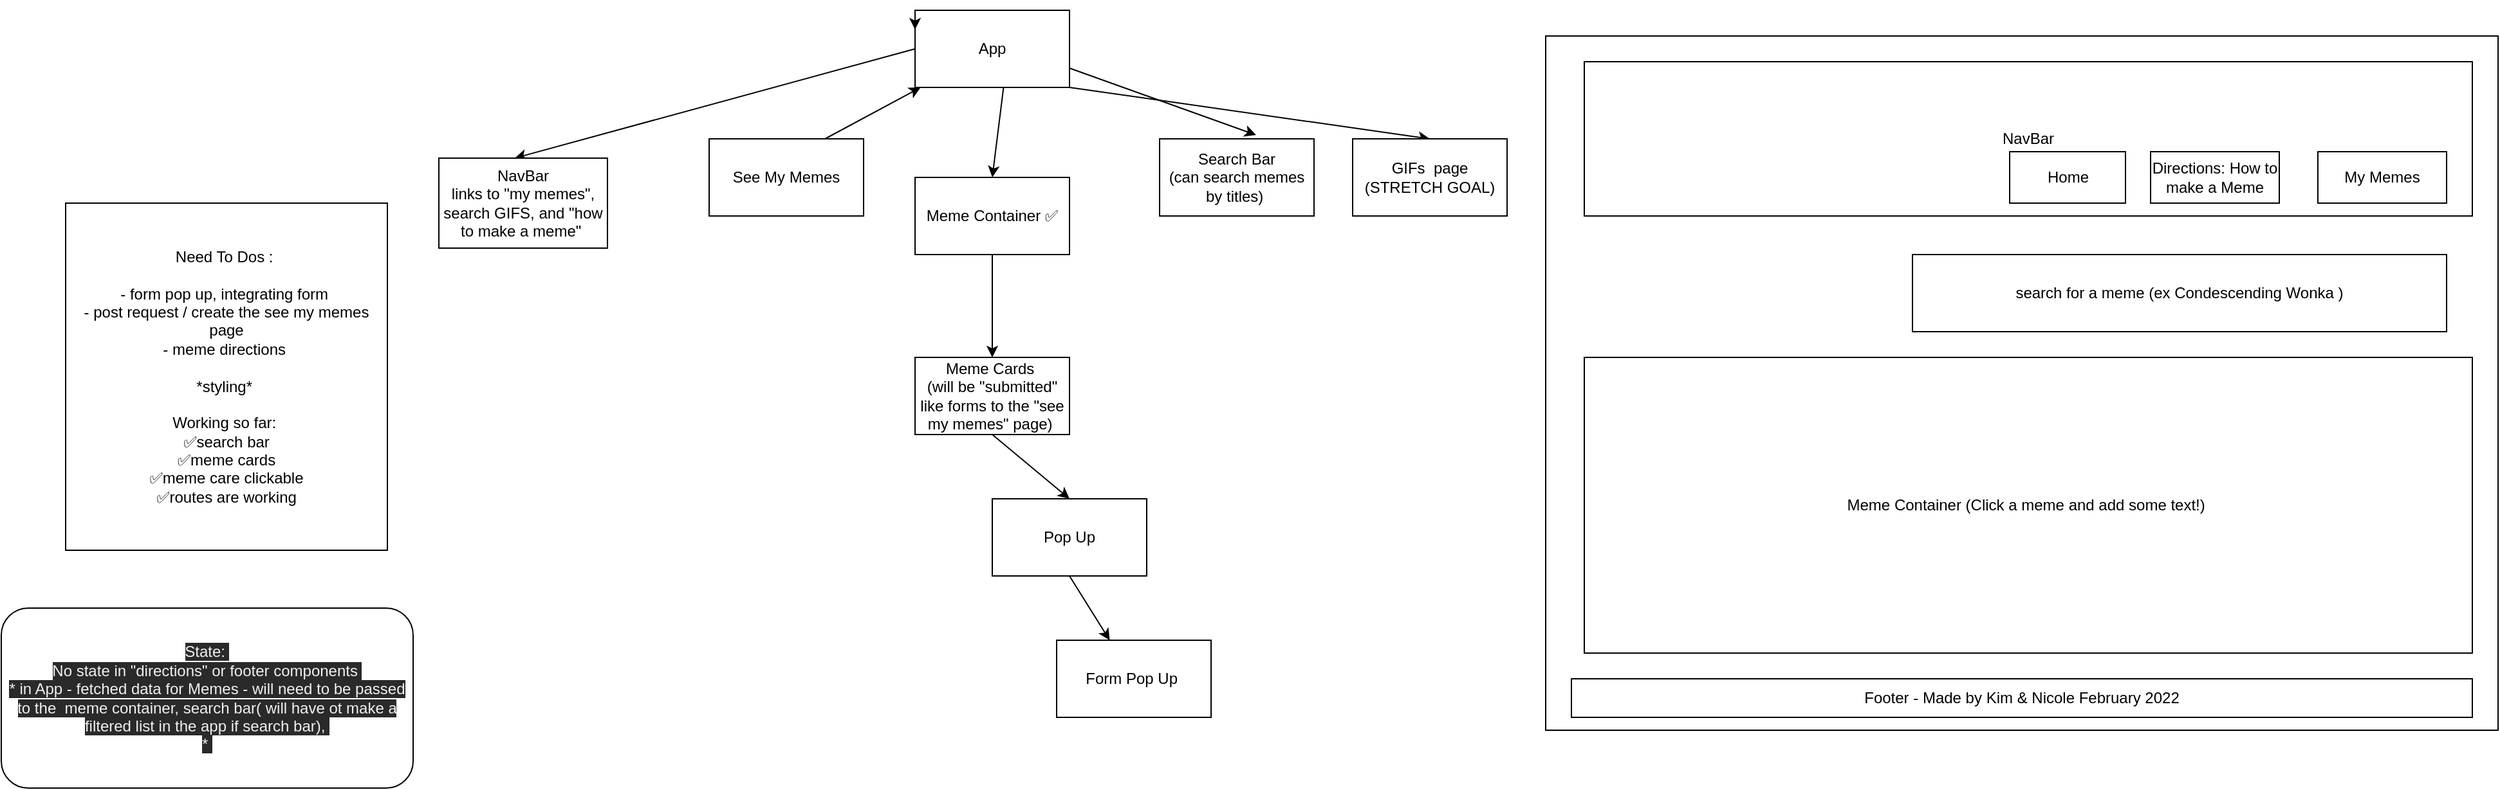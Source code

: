 <mxfile>
    <diagram id="a-sx9r4jShqqoz4hWvOa" name="Page-1">
        <mxGraphModel dx="3025" dy="741" grid="1" gridSize="10" guides="1" tooltips="1" connect="1" arrows="1" fold="1" page="1" pageScale="1" pageWidth="850" pageHeight="1100" math="0" shadow="0">
            <root>
                <mxCell id="0"/>
                <mxCell id="1" parent="0"/>
                <mxCell id="2" value="" style="rounded=0;whiteSpace=wrap;html=1;" parent="1" vertex="1">
                    <mxGeometry x="20" y="30" width="740" height="540" as="geometry"/>
                </mxCell>
                <mxCell id="3" value="" style="rounded=0;whiteSpace=wrap;html=1;" parent="1" vertex="1">
                    <mxGeometry x="50" y="50" width="690" height="120" as="geometry"/>
                </mxCell>
                <mxCell id="6" value="NavBar" style="rounded=0;whiteSpace=wrap;html=1;" parent="1" vertex="1">
                    <mxGeometry x="50" y="50" width="690" height="120" as="geometry"/>
                </mxCell>
                <mxCell id="8" value="My Memes" style="rounded=0;whiteSpace=wrap;html=1;" parent="1" vertex="1">
                    <mxGeometry x="620" y="120" width="100" height="40" as="geometry"/>
                </mxCell>
                <mxCell id="9" value="search for a meme (ex Condescending Wonka )" style="rounded=0;whiteSpace=wrap;html=1;" parent="1" vertex="1">
                    <mxGeometry x="305" y="200" width="415" height="60" as="geometry"/>
                </mxCell>
                <mxCell id="10" value="Meme Container (Click a meme and add some text!)&amp;nbsp;" style="rounded=0;whiteSpace=wrap;html=1;" parent="1" vertex="1">
                    <mxGeometry x="50" y="280" width="690" height="230" as="geometry"/>
                </mxCell>
                <mxCell id="16" style="edgeStyle=none;html=1;entryX=0.45;entryY=0;entryDx=0;entryDy=0;entryPerimeter=0;exitX=0;exitY=0.5;exitDx=0;exitDy=0;" parent="1" target="12" edge="1" source="11">
                    <mxGeometry relative="1" as="geometry">
                        <mxPoint x="-480" y="25" as="sourcePoint"/>
                    </mxGeometry>
                </mxCell>
                <mxCell id="17" style="edgeStyle=none;html=1;entryX=0.5;entryY=0;entryDx=0;entryDy=0;" parent="1" target="13" edge="1">
                    <mxGeometry relative="1" as="geometry">
                        <mxPoint x="-400" y="60" as="sourcePoint"/>
                    </mxGeometry>
                </mxCell>
                <mxCell id="21" style="edgeStyle=none;html=1;entryX=0.625;entryY=-0.05;entryDx=0;entryDy=0;entryPerimeter=0;exitX=1;exitY=0.75;exitDx=0;exitDy=0;" parent="1" source="11" target="20" edge="1">
                    <mxGeometry relative="1" as="geometry">
                        <mxPoint x="-340" y="90" as="sourcePoint"/>
                    </mxGeometry>
                </mxCell>
                <mxCell id="39" style="edgeStyle=none;html=1;exitX=1;exitY=1;exitDx=0;exitDy=0;entryX=0.5;entryY=0;entryDx=0;entryDy=0;" parent="1" source="11" target="37" edge="1">
                    <mxGeometry relative="1" as="geometry"/>
                </mxCell>
                <mxCell id="11" value="App" style="rounded=0;whiteSpace=wrap;html=1;" parent="1" vertex="1">
                    <mxGeometry x="-470" y="10" width="120" height="60" as="geometry"/>
                </mxCell>
                <mxCell id="12" value="NavBar&lt;br&gt;links to &quot;my memes&quot;, search GIFS, and &quot;how to make a meme&quot;&amp;nbsp;" style="rounded=0;whiteSpace=wrap;html=1;" parent="1" vertex="1">
                    <mxGeometry x="-840" y="125" width="131" height="70" as="geometry"/>
                </mxCell>
                <mxCell id="24" style="edgeStyle=none;html=1;entryX=0.5;entryY=0;entryDx=0;entryDy=0;" parent="1" source="13" target="23" edge="1">
                    <mxGeometry relative="1" as="geometry"/>
                </mxCell>
                <mxCell id="13" value="Meme Container ✅" style="rounded=0;whiteSpace=wrap;html=1;" parent="1" vertex="1">
                    <mxGeometry x="-470" y="140" width="120" height="60" as="geometry"/>
                </mxCell>
                <mxCell id="20" value="Search Bar&lt;br&gt;(can search memes by titles)&amp;nbsp;" style="rounded=0;whiteSpace=wrap;html=1;" parent="1" vertex="1">
                    <mxGeometry x="-280" y="110" width="120" height="60" as="geometry"/>
                </mxCell>
                <mxCell id="46" style="edgeStyle=none;html=1;exitX=0.5;exitY=1;exitDx=0;exitDy=0;entryX=0.5;entryY=0;entryDx=0;entryDy=0;" parent="1" source="23" target="44" edge="1">
                    <mxGeometry relative="1" as="geometry"/>
                </mxCell>
                <mxCell id="23" value="Meme Cards&amp;nbsp;&lt;br&gt;(will be &quot;submitted&quot; like forms to the &quot;see my memes&quot; page)&amp;nbsp;" style="rounded=0;whiteSpace=wrap;html=1;" parent="1" vertex="1">
                    <mxGeometry x="-470" y="280" width="120" height="60" as="geometry"/>
                </mxCell>
                <mxCell id="28" style="edgeStyle=none;html=1;exitX=0;exitY=0;exitDx=0;exitDy=0;entryX=0;entryY=0.25;entryDx=0;entryDy=0;" parent="1" source="11" target="11" edge="1">
                    <mxGeometry relative="1" as="geometry"/>
                </mxCell>
                <mxCell id="29" value="Directions: How to make a Meme" style="rounded=0;whiteSpace=wrap;html=1;" parent="1" vertex="1">
                    <mxGeometry x="490" y="120" width="100" height="40" as="geometry"/>
                </mxCell>
                <mxCell id="30" value="Footer - Made by Kim &amp;amp; Nicole February 2022" style="rounded=0;whiteSpace=wrap;html=1;" parent="1" vertex="1">
                    <mxGeometry x="40" y="530" width="700" height="30" as="geometry"/>
                </mxCell>
                <mxCell id="36" value="&lt;span style=&quot;color: rgb(240 , 240 , 240) ; font-family: &amp;#34;helvetica&amp;#34; ; font-size: 12px ; font-style: normal ; font-weight: 400 ; letter-spacing: normal ; text-align: center ; text-indent: 0px ; text-transform: none ; word-spacing: 0px ; background-color: rgb(42 , 42 , 42) ; display: inline ; float: none&quot;&gt;State:&amp;nbsp;&lt;/span&gt;&lt;br style=&quot;color: rgb(240 , 240 , 240) ; font-family: &amp;#34;helvetica&amp;#34; ; font-size: 12px ; font-style: normal ; font-weight: 400 ; letter-spacing: normal ; text-align: center ; text-indent: 0px ; text-transform: none ; word-spacing: 0px ; background-color: rgb(42 , 42 , 42)&quot;&gt;&lt;span style=&quot;color: rgb(240 , 240 , 240) ; font-family: &amp;#34;helvetica&amp;#34; ; font-size: 12px ; font-style: normal ; font-weight: 400 ; letter-spacing: normal ; text-align: center ; text-indent: 0px ; text-transform: none ; word-spacing: 0px ; background-color: rgb(42 , 42 , 42) ; display: inline ; float: none&quot;&gt;No state in &quot;directions&quot; or footer components&amp;nbsp;&lt;/span&gt;&lt;br style=&quot;color: rgb(240 , 240 , 240) ; font-family: &amp;#34;helvetica&amp;#34; ; font-size: 12px ; font-style: normal ; font-weight: 400 ; letter-spacing: normal ; text-align: center ; text-indent: 0px ; text-transform: none ; word-spacing: 0px ; background-color: rgb(42 , 42 , 42)&quot;&gt;&lt;span style=&quot;color: rgb(240 , 240 , 240) ; font-family: &amp;#34;helvetica&amp;#34; ; font-size: 12px ; font-style: normal ; font-weight: 400 ; letter-spacing: normal ; text-align: center ; text-indent: 0px ; text-transform: none ; word-spacing: 0px ; background-color: rgb(42 , 42 , 42) ; display: inline ; float: none&quot;&gt;* in App - fetched data for Memes - will need to be passed to the&amp;nbsp; meme container, search bar( will have ot make a filtered list in the app if search bar),&amp;nbsp;&lt;/span&gt;&lt;br style=&quot;color: rgb(240 , 240 , 240) ; font-family: &amp;#34;helvetica&amp;#34; ; font-size: 12px ; font-style: normal ; font-weight: 400 ; letter-spacing: normal ; text-align: center ; text-indent: 0px ; text-transform: none ; word-spacing: 0px ; background-color: rgb(42 , 42 , 42)&quot;&gt;&lt;span style=&quot;color: rgb(240 , 240 , 240) ; font-family: &amp;#34;helvetica&amp;#34; ; font-size: 12px ; font-style: normal ; font-weight: 400 ; letter-spacing: normal ; text-align: center ; text-indent: 0px ; text-transform: none ; word-spacing: 0px ; background-color: rgb(42 , 42 , 42) ; display: inline ; float: none&quot;&gt;*&amp;nbsp;&lt;/span&gt;" style="rounded=1;whiteSpace=wrap;html=1;" parent="1" vertex="1">
                    <mxGeometry x="-1180" y="475" width="320" height="140" as="geometry"/>
                </mxCell>
                <mxCell id="37" value="GIFs&amp;nbsp; page (STRETCH GOAL)" style="rounded=0;whiteSpace=wrap;html=1;" parent="1" vertex="1">
                    <mxGeometry x="-130" y="110" width="120" height="60" as="geometry"/>
                </mxCell>
                <mxCell id="41" value="Home" style="rounded=0;whiteSpace=wrap;html=1;" parent="1" vertex="1">
                    <mxGeometry x="380.5" y="120" width="90" height="40" as="geometry"/>
                </mxCell>
                <mxCell id="43" value="Need To Dos :&amp;nbsp;&lt;br&gt;&lt;br&gt;- form pop up, integrating form&amp;nbsp;&lt;br&gt;- post request / create the see my memes page&lt;br&gt;- meme directions&amp;nbsp;&lt;br&gt;&lt;br&gt;*styling*&amp;nbsp;&lt;br&gt;&lt;br&gt;Working so far:&amp;nbsp;&lt;br&gt;✅search bar&lt;br&gt;✅meme cards&lt;br&gt;✅meme care clickable&lt;br&gt;✅routes are working&lt;br&gt;" style="rounded=0;whiteSpace=wrap;html=1;" parent="1" vertex="1">
                    <mxGeometry x="-1130" y="160" width="250" height="270" as="geometry"/>
                </mxCell>
                <mxCell id="47" style="edgeStyle=none;html=1;exitX=0.5;exitY=1;exitDx=0;exitDy=0;" parent="1" source="44" target="45" edge="1">
                    <mxGeometry relative="1" as="geometry"/>
                </mxCell>
                <mxCell id="44" value="Pop Up" style="rounded=0;whiteSpace=wrap;html=1;" parent="1" vertex="1">
                    <mxGeometry x="-410" y="390" width="120" height="60" as="geometry"/>
                </mxCell>
                <mxCell id="45" value="Form Pop Up&amp;nbsp;" style="rounded=0;whiteSpace=wrap;html=1;" parent="1" vertex="1">
                    <mxGeometry x="-360" y="500" width="120" height="60" as="geometry"/>
                </mxCell>
                <mxCell id="50" style="edgeStyle=none;html=1;exitX=0.75;exitY=0;exitDx=0;exitDy=0;" edge="1" parent="1" source="49" target="11">
                    <mxGeometry relative="1" as="geometry"/>
                </mxCell>
                <mxCell id="49" value="See My Memes" style="rounded=0;whiteSpace=wrap;html=1;" vertex="1" parent="1">
                    <mxGeometry x="-630" y="110" width="120" height="60" as="geometry"/>
                </mxCell>
            </root>
        </mxGraphModel>
    </diagram>
</mxfile>